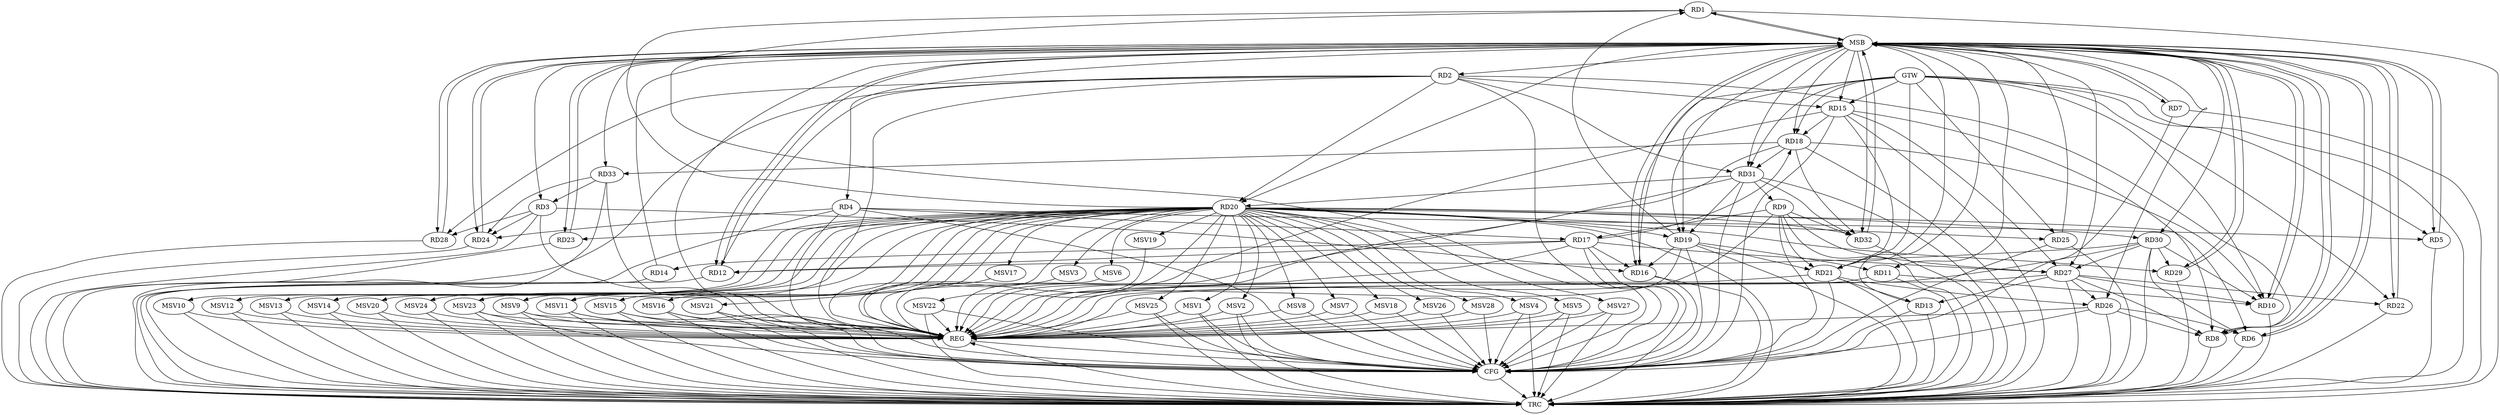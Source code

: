 strict digraph G {
  RD1 [ label="RD1" ];
  RD2 [ label="RD2" ];
  RD3 [ label="RD3" ];
  RD4 [ label="RD4" ];
  RD5 [ label="RD5" ];
  RD6 [ label="RD6" ];
  RD7 [ label="RD7" ];
  RD8 [ label="RD8" ];
  RD9 [ label="RD9" ];
  RD10 [ label="RD10" ];
  RD11 [ label="RD11" ];
  RD12 [ label="RD12" ];
  RD13 [ label="RD13" ];
  RD14 [ label="RD14" ];
  RD15 [ label="RD15" ];
  RD16 [ label="RD16" ];
  RD17 [ label="RD17" ];
  RD18 [ label="RD18" ];
  RD19 [ label="RD19" ];
  RD20 [ label="RD20" ];
  RD21 [ label="RD21" ];
  RD22 [ label="RD22" ];
  RD23 [ label="RD23" ];
  RD24 [ label="RD24" ];
  RD25 [ label="RD25" ];
  RD26 [ label="RD26" ];
  RD27 [ label="RD27" ];
  RD28 [ label="RD28" ];
  RD29 [ label="RD29" ];
  RD30 [ label="RD30" ];
  RD31 [ label="RD31" ];
  RD32 [ label="RD32" ];
  RD33 [ label="RD33" ];
  GTW [ label="GTW" ];
  REG [ label="REG" ];
  MSB [ label="MSB" ];
  CFG [ label="CFG" ];
  TRC [ label="TRC" ];
  MSV1 [ label="MSV1" ];
  MSV2 [ label="MSV2" ];
  MSV3 [ label="MSV3" ];
  MSV4 [ label="MSV4" ];
  MSV5 [ label="MSV5" ];
  MSV6 [ label="MSV6" ];
  MSV7 [ label="MSV7" ];
  MSV8 [ label="MSV8" ];
  MSV9 [ label="MSV9" ];
  MSV10 [ label="MSV10" ];
  MSV11 [ label="MSV11" ];
  MSV12 [ label="MSV12" ];
  MSV13 [ label="MSV13" ];
  MSV14 [ label="MSV14" ];
  MSV15 [ label="MSV15" ];
  MSV16 [ label="MSV16" ];
  MSV17 [ label="MSV17" ];
  MSV18 [ label="MSV18" ];
  MSV19 [ label="MSV19" ];
  MSV20 [ label="MSV20" ];
  MSV21 [ label="MSV21" ];
  MSV22 [ label="MSV22" ];
  MSV23 [ label="MSV23" ];
  MSV24 [ label="MSV24" ];
  MSV25 [ label="MSV25" ];
  MSV26 [ label="MSV26" ];
  MSV27 [ label="MSV27" ];
  MSV28 [ label="MSV28" ];
  RD19 -> RD1;
  RD20 -> RD1;
  RD2 -> RD8;
  RD2 -> RD12;
  RD2 -> RD15;
  RD2 -> RD20;
  RD2 -> RD28;
  RD2 -> RD31;
  RD3 -> RD16;
  RD3 -> RD24;
  RD3 -> RD28;
  RD33 -> RD3;
  RD4 -> RD5;
  RD4 -> RD17;
  RD4 -> RD24;
  RD20 -> RD6;
  RD26 -> RD6;
  RD30 -> RD6;
  RD15 -> RD8;
  RD26 -> RD8;
  RD27 -> RD8;
  RD9 -> RD17;
  RD9 -> RD21;
  RD9 -> RD27;
  RD31 -> RD9;
  RD9 -> RD32;
  RD11 -> RD10;
  RD18 -> RD10;
  RD27 -> RD10;
  RD30 -> RD10;
  RD19 -> RD11;
  RD17 -> RD12;
  RD30 -> RD12;
  RD21 -> RD13;
  RD27 -> RD13;
  RD17 -> RD14;
  RD15 -> RD18;
  RD15 -> RD21;
  RD15 -> RD27;
  RD17 -> RD16;
  RD19 -> RD16;
  RD17 -> RD18;
  RD17 -> RD27;
  RD18 -> RD31;
  RD18 -> RD32;
  RD18 -> RD33;
  RD20 -> RD19;
  RD19 -> RD21;
  RD31 -> RD19;
  RD20 -> RD23;
  RD20 -> RD25;
  RD20 -> RD29;
  RD20 -> RD30;
  RD31 -> RD20;
  RD20 -> RD32;
  RD21 -> RD26;
  RD27 -> RD22;
  RD33 -> RD24;
  RD27 -> RD26;
  RD30 -> RD27;
  RD30 -> RD29;
  RD31 -> RD32;
  GTW -> RD31;
  GTW -> RD18;
  GTW -> RD10;
  GTW -> RD25;
  GTW -> RD15;
  GTW -> RD16;
  GTW -> RD22;
  GTW -> RD19;
  GTW -> RD21;
  GTW -> RD5;
  RD2 -> REG;
  RD3 -> REG;
  RD4 -> REG;
  RD9 -> REG;
  RD11 -> REG;
  RD15 -> REG;
  RD17 -> REG;
  RD18 -> REG;
  RD19 -> REG;
  RD20 -> REG;
  RD21 -> REG;
  RD26 -> REG;
  RD27 -> REG;
  RD30 -> REG;
  RD31 -> REG;
  RD33 -> REG;
  RD1 -> MSB;
  MSB -> RD2;
  MSB -> RD18;
  MSB -> REG;
  RD5 -> MSB;
  MSB -> RD24;
  RD6 -> MSB;
  MSB -> RD3;
  MSB -> RD12;
  MSB -> RD33;
  RD7 -> MSB;
  MSB -> RD15;
  MSB -> RD16;
  MSB -> RD22;
  MSB -> RD23;
  MSB -> RD26;
  RD8 -> MSB;
  MSB -> RD7;
  MSB -> RD10;
  MSB -> RD27;
  MSB -> RD30;
  RD10 -> MSB;
  MSB -> RD8;
  MSB -> RD19;
  RD12 -> MSB;
  MSB -> RD5;
  MSB -> RD6;
  MSB -> RD32;
  RD13 -> MSB;
  MSB -> RD4;
  RD14 -> MSB;
  RD16 -> MSB;
  MSB -> RD21;
  RD22 -> MSB;
  RD23 -> MSB;
  MSB -> RD29;
  RD24 -> MSB;
  MSB -> RD20;
  RD25 -> MSB;
  MSB -> RD31;
  RD28 -> MSB;
  MSB -> RD1;
  RD29 -> MSB;
  MSB -> RD11;
  RD32 -> MSB;
  MSB -> RD28;
  RD31 -> CFG;
  RD2 -> CFG;
  RD16 -> CFG;
  RD9 -> CFG;
  RD25 -> CFG;
  RD17 -> CFG;
  RD7 -> CFG;
  RD4 -> CFG;
  RD13 -> CFG;
  RD26 -> CFG;
  RD1 -> CFG;
  RD21 -> CFG;
  RD15 -> CFG;
  RD19 -> CFG;
  REG -> CFG;
  RD1 -> TRC;
  RD2 -> TRC;
  RD3 -> TRC;
  RD4 -> TRC;
  RD5 -> TRC;
  RD6 -> TRC;
  RD7 -> TRC;
  RD8 -> TRC;
  RD9 -> TRC;
  RD10 -> TRC;
  RD11 -> TRC;
  RD12 -> TRC;
  RD13 -> TRC;
  RD14 -> TRC;
  RD15 -> TRC;
  RD16 -> TRC;
  RD17 -> TRC;
  RD18 -> TRC;
  RD19 -> TRC;
  RD20 -> TRC;
  RD21 -> TRC;
  RD22 -> TRC;
  RD23 -> TRC;
  RD24 -> TRC;
  RD25 -> TRC;
  RD26 -> TRC;
  RD27 -> TRC;
  RD28 -> TRC;
  RD29 -> TRC;
  RD30 -> TRC;
  RD31 -> TRC;
  RD32 -> TRC;
  RD33 -> TRC;
  GTW -> TRC;
  CFG -> TRC;
  TRC -> REG;
  RD20 -> MSV1;
  RD20 -> MSV2;
  RD20 -> MSV3;
  RD20 -> MSV4;
  RD20 -> MSV5;
  MSV1 -> REG;
  MSV1 -> TRC;
  MSV1 -> CFG;
  MSV2 -> REG;
  MSV2 -> TRC;
  MSV2 -> CFG;
  MSV3 -> REG;
  MSV4 -> REG;
  MSV4 -> TRC;
  MSV4 -> CFG;
  MSV5 -> REG;
  MSV5 -> TRC;
  MSV5 -> CFG;
  RD20 -> MSV6;
  RD20 -> MSV7;
  MSV6 -> REG;
  MSV7 -> REG;
  MSV7 -> CFG;
  RD20 -> MSV8;
  MSV8 -> REG;
  MSV8 -> CFG;
  RD20 -> MSV9;
  RD20 -> MSV10;
  RD20 -> MSV11;
  MSV9 -> REG;
  MSV9 -> TRC;
  MSV9 -> CFG;
  MSV10 -> REG;
  MSV10 -> TRC;
  MSV11 -> REG;
  MSV11 -> TRC;
  MSV11 -> CFG;
  RD20 -> MSV12;
  MSV12 -> REG;
  MSV12 -> TRC;
  RD20 -> MSV13;
  RD20 -> MSV14;
  MSV13 -> REG;
  MSV13 -> TRC;
  MSV14 -> REG;
  MSV14 -> TRC;
  RD20 -> MSV15;
  RD20 -> MSV16;
  RD20 -> MSV17;
  MSV15 -> REG;
  MSV15 -> TRC;
  MSV15 -> CFG;
  MSV16 -> REG;
  MSV16 -> TRC;
  MSV16 -> CFG;
  MSV17 -> REG;
  RD20 -> MSV18;
  MSV18 -> REG;
  MSV18 -> CFG;
  RD20 -> MSV19;
  RD20 -> MSV20;
  MSV19 -> REG;
  MSV20 -> REG;
  MSV20 -> TRC;
  RD20 -> MSV21;
  RD20 -> MSV22;
  MSV21 -> REG;
  MSV21 -> TRC;
  MSV21 -> CFG;
  MSV22 -> REG;
  MSV22 -> TRC;
  MSV22 -> CFG;
  RD20 -> MSV23;
  MSV23 -> REG;
  MSV23 -> TRC;
  MSV23 -> CFG;
  RD20 -> MSV24;
  MSV24 -> REG;
  MSV24 -> TRC;
  RD20 -> MSV25;
  MSV25 -> REG;
  MSV25 -> TRC;
  MSV25 -> CFG;
  RD20 -> MSV26;
  RD20 -> MSV27;
  RD20 -> MSV28;
  MSV26 -> REG;
  MSV26 -> CFG;
  MSV27 -> REG;
  MSV27 -> TRC;
  MSV27 -> CFG;
  MSV28 -> REG;
  MSV28 -> CFG;
}
